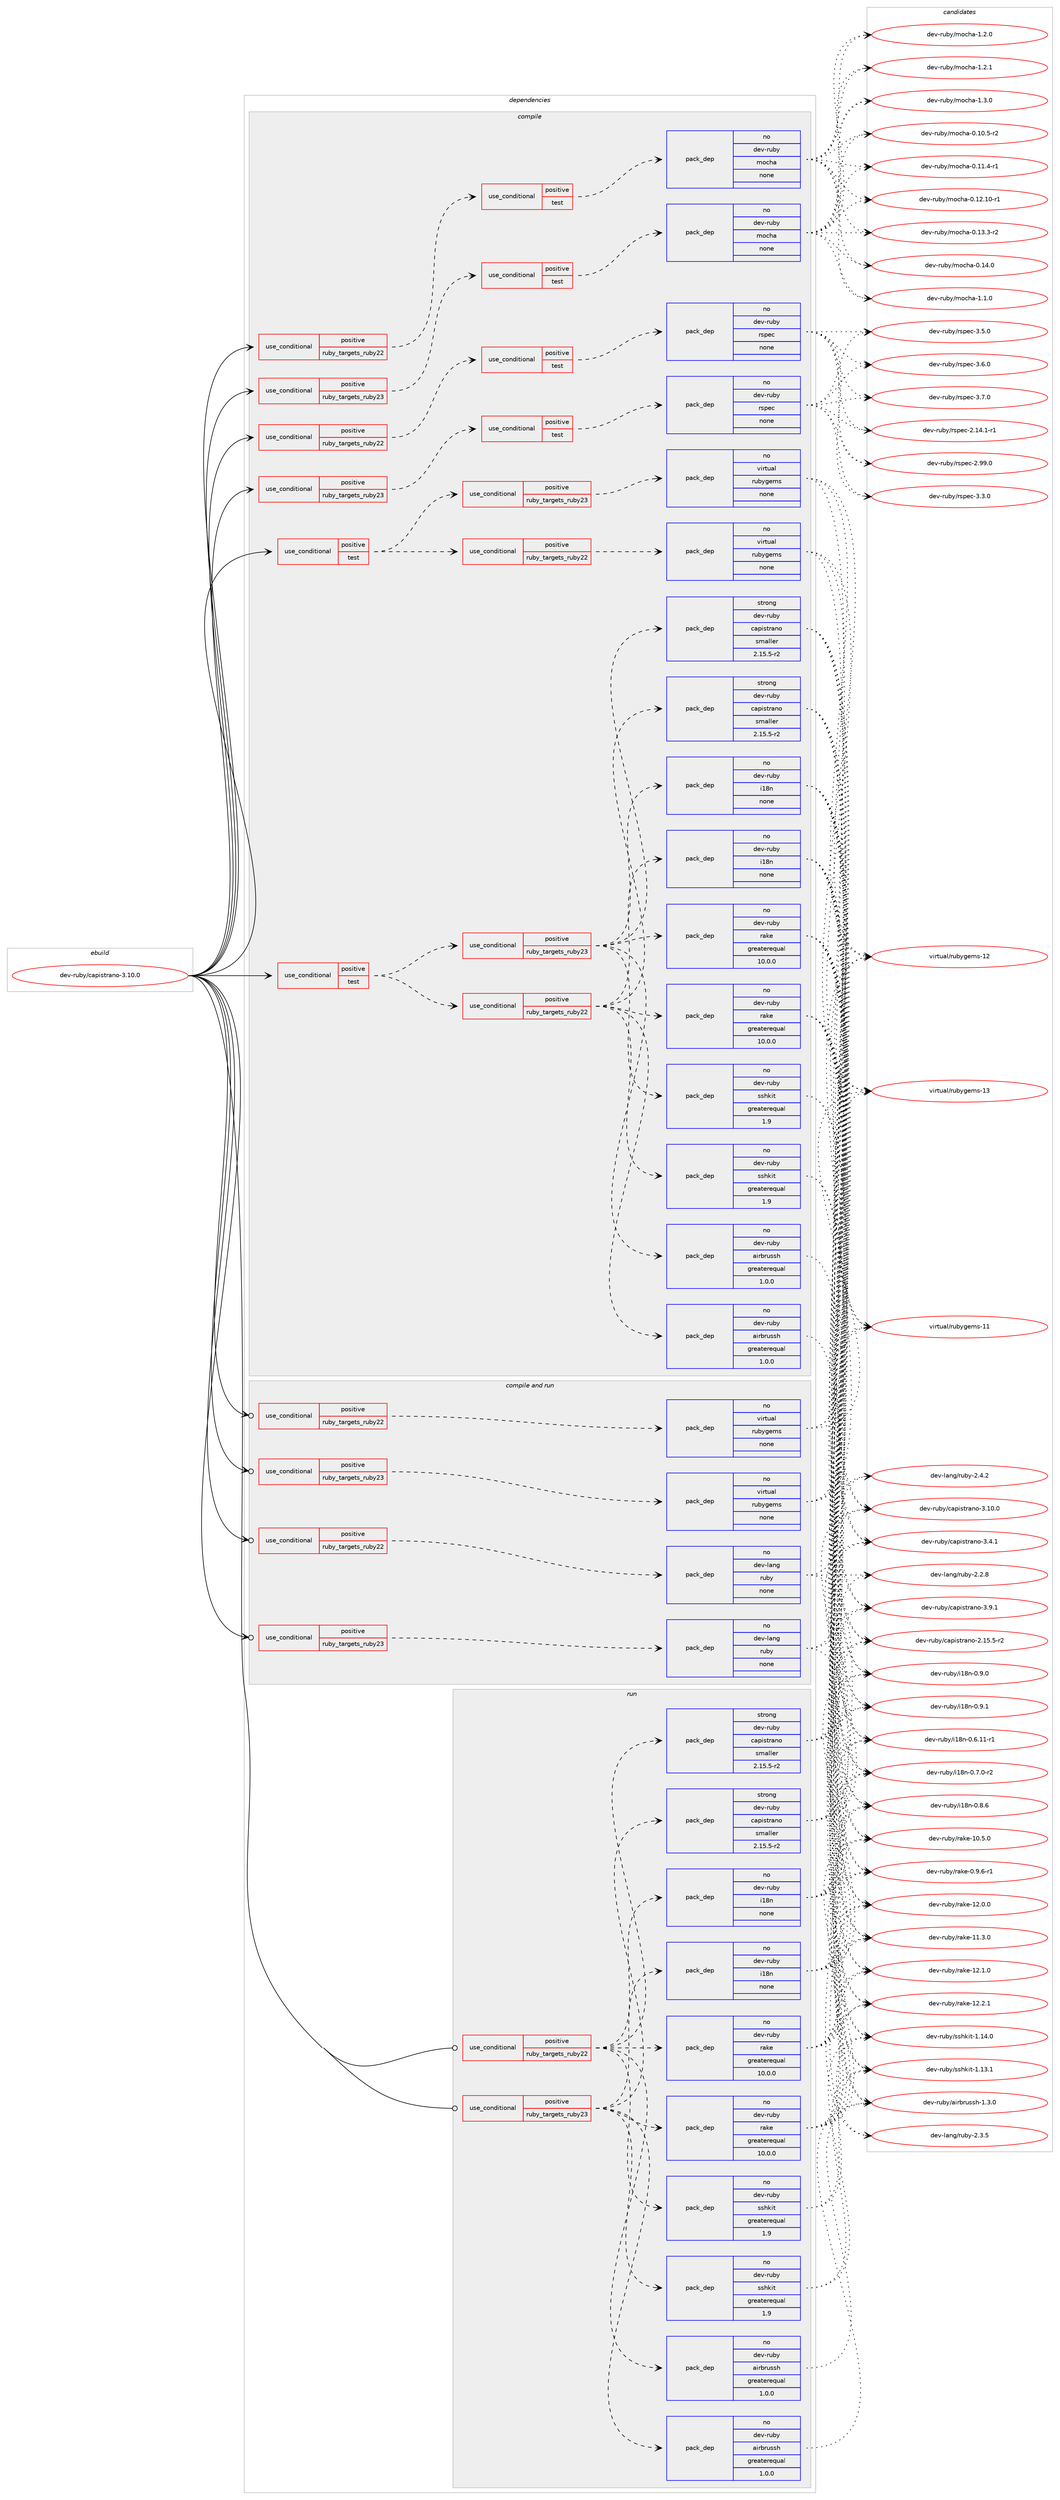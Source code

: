 digraph prolog {

# *************
# Graph options
# *************

newrank=true;
concentrate=true;
compound=true;
graph [rankdir=LR,fontname=Helvetica,fontsize=10,ranksep=1.5];#, ranksep=2.5, nodesep=0.2];
edge  [arrowhead=vee];
node  [fontname=Helvetica,fontsize=10];

# **********
# The ebuild
# **********

subgraph cluster_leftcol {
color=gray;
rank=same;
label=<<i>ebuild</i>>;
id [label="dev-ruby/capistrano-3.10.0", color=red, width=4, href="../dev-ruby/capistrano-3.10.0.svg"];
}

# ****************
# The dependencies
# ****************

subgraph cluster_midcol {
color=gray;
label=<<i>dependencies</i>>;
subgraph cluster_compile {
fillcolor="#eeeeee";
style=filled;
label=<<i>compile</i>>;
subgraph cond53443 {
dependency231586 [label=<<TABLE BORDER="0" CELLBORDER="1" CELLSPACING="0" CELLPADDING="4"><TR><TD ROWSPAN="3" CELLPADDING="10">use_conditional</TD></TR><TR><TD>positive</TD></TR><TR><TD>ruby_targets_ruby22</TD></TR></TABLE>>, shape=none, color=red];
subgraph cond53444 {
dependency231587 [label=<<TABLE BORDER="0" CELLBORDER="1" CELLSPACING="0" CELLPADDING="4"><TR><TD ROWSPAN="3" CELLPADDING="10">use_conditional</TD></TR><TR><TD>positive</TD></TR><TR><TD>test</TD></TR></TABLE>>, shape=none, color=red];
subgraph pack174069 {
dependency231588 [label=<<TABLE BORDER="0" CELLBORDER="1" CELLSPACING="0" CELLPADDING="4" WIDTH="220"><TR><TD ROWSPAN="6" CELLPADDING="30">pack_dep</TD></TR><TR><TD WIDTH="110">no</TD></TR><TR><TD>dev-ruby</TD></TR><TR><TD>mocha</TD></TR><TR><TD>none</TD></TR><TR><TD></TD></TR></TABLE>>, shape=none, color=blue];
}
dependency231587:e -> dependency231588:w [weight=20,style="dashed",arrowhead="vee"];
}
dependency231586:e -> dependency231587:w [weight=20,style="dashed",arrowhead="vee"];
}
id:e -> dependency231586:w [weight=20,style="solid",arrowhead="vee"];
subgraph cond53445 {
dependency231589 [label=<<TABLE BORDER="0" CELLBORDER="1" CELLSPACING="0" CELLPADDING="4"><TR><TD ROWSPAN="3" CELLPADDING="10">use_conditional</TD></TR><TR><TD>positive</TD></TR><TR><TD>ruby_targets_ruby22</TD></TR></TABLE>>, shape=none, color=red];
subgraph cond53446 {
dependency231590 [label=<<TABLE BORDER="0" CELLBORDER="1" CELLSPACING="0" CELLPADDING="4"><TR><TD ROWSPAN="3" CELLPADDING="10">use_conditional</TD></TR><TR><TD>positive</TD></TR><TR><TD>test</TD></TR></TABLE>>, shape=none, color=red];
subgraph pack174070 {
dependency231591 [label=<<TABLE BORDER="0" CELLBORDER="1" CELLSPACING="0" CELLPADDING="4" WIDTH="220"><TR><TD ROWSPAN="6" CELLPADDING="30">pack_dep</TD></TR><TR><TD WIDTH="110">no</TD></TR><TR><TD>dev-ruby</TD></TR><TR><TD>rspec</TD></TR><TR><TD>none</TD></TR><TR><TD></TD></TR></TABLE>>, shape=none, color=blue];
}
dependency231590:e -> dependency231591:w [weight=20,style="dashed",arrowhead="vee"];
}
dependency231589:e -> dependency231590:w [weight=20,style="dashed",arrowhead="vee"];
}
id:e -> dependency231589:w [weight=20,style="solid",arrowhead="vee"];
subgraph cond53447 {
dependency231592 [label=<<TABLE BORDER="0" CELLBORDER="1" CELLSPACING="0" CELLPADDING="4"><TR><TD ROWSPAN="3" CELLPADDING="10">use_conditional</TD></TR><TR><TD>positive</TD></TR><TR><TD>ruby_targets_ruby23</TD></TR></TABLE>>, shape=none, color=red];
subgraph cond53448 {
dependency231593 [label=<<TABLE BORDER="0" CELLBORDER="1" CELLSPACING="0" CELLPADDING="4"><TR><TD ROWSPAN="3" CELLPADDING="10">use_conditional</TD></TR><TR><TD>positive</TD></TR><TR><TD>test</TD></TR></TABLE>>, shape=none, color=red];
subgraph pack174071 {
dependency231594 [label=<<TABLE BORDER="0" CELLBORDER="1" CELLSPACING="0" CELLPADDING="4" WIDTH="220"><TR><TD ROWSPAN="6" CELLPADDING="30">pack_dep</TD></TR><TR><TD WIDTH="110">no</TD></TR><TR><TD>dev-ruby</TD></TR><TR><TD>mocha</TD></TR><TR><TD>none</TD></TR><TR><TD></TD></TR></TABLE>>, shape=none, color=blue];
}
dependency231593:e -> dependency231594:w [weight=20,style="dashed",arrowhead="vee"];
}
dependency231592:e -> dependency231593:w [weight=20,style="dashed",arrowhead="vee"];
}
id:e -> dependency231592:w [weight=20,style="solid",arrowhead="vee"];
subgraph cond53449 {
dependency231595 [label=<<TABLE BORDER="0" CELLBORDER="1" CELLSPACING="0" CELLPADDING="4"><TR><TD ROWSPAN="3" CELLPADDING="10">use_conditional</TD></TR><TR><TD>positive</TD></TR><TR><TD>ruby_targets_ruby23</TD></TR></TABLE>>, shape=none, color=red];
subgraph cond53450 {
dependency231596 [label=<<TABLE BORDER="0" CELLBORDER="1" CELLSPACING="0" CELLPADDING="4"><TR><TD ROWSPAN="3" CELLPADDING="10">use_conditional</TD></TR><TR><TD>positive</TD></TR><TR><TD>test</TD></TR></TABLE>>, shape=none, color=red];
subgraph pack174072 {
dependency231597 [label=<<TABLE BORDER="0" CELLBORDER="1" CELLSPACING="0" CELLPADDING="4" WIDTH="220"><TR><TD ROWSPAN="6" CELLPADDING="30">pack_dep</TD></TR><TR><TD WIDTH="110">no</TD></TR><TR><TD>dev-ruby</TD></TR><TR><TD>rspec</TD></TR><TR><TD>none</TD></TR><TR><TD></TD></TR></TABLE>>, shape=none, color=blue];
}
dependency231596:e -> dependency231597:w [weight=20,style="dashed",arrowhead="vee"];
}
dependency231595:e -> dependency231596:w [weight=20,style="dashed",arrowhead="vee"];
}
id:e -> dependency231595:w [weight=20,style="solid",arrowhead="vee"];
subgraph cond53451 {
dependency231598 [label=<<TABLE BORDER="0" CELLBORDER="1" CELLSPACING="0" CELLPADDING="4"><TR><TD ROWSPAN="3" CELLPADDING="10">use_conditional</TD></TR><TR><TD>positive</TD></TR><TR><TD>test</TD></TR></TABLE>>, shape=none, color=red];
subgraph cond53452 {
dependency231599 [label=<<TABLE BORDER="0" CELLBORDER="1" CELLSPACING="0" CELLPADDING="4"><TR><TD ROWSPAN="3" CELLPADDING="10">use_conditional</TD></TR><TR><TD>positive</TD></TR><TR><TD>ruby_targets_ruby22</TD></TR></TABLE>>, shape=none, color=red];
subgraph pack174073 {
dependency231600 [label=<<TABLE BORDER="0" CELLBORDER="1" CELLSPACING="0" CELLPADDING="4" WIDTH="220"><TR><TD ROWSPAN="6" CELLPADDING="30">pack_dep</TD></TR><TR><TD WIDTH="110">no</TD></TR><TR><TD>dev-ruby</TD></TR><TR><TD>airbrussh</TD></TR><TR><TD>greaterequal</TD></TR><TR><TD>1.0.0</TD></TR></TABLE>>, shape=none, color=blue];
}
dependency231599:e -> dependency231600:w [weight=20,style="dashed",arrowhead="vee"];
subgraph pack174074 {
dependency231601 [label=<<TABLE BORDER="0" CELLBORDER="1" CELLSPACING="0" CELLPADDING="4" WIDTH="220"><TR><TD ROWSPAN="6" CELLPADDING="30">pack_dep</TD></TR><TR><TD WIDTH="110">no</TD></TR><TR><TD>dev-ruby</TD></TR><TR><TD>sshkit</TD></TR><TR><TD>greaterequal</TD></TR><TR><TD>1.9</TD></TR></TABLE>>, shape=none, color=blue];
}
dependency231599:e -> dependency231601:w [weight=20,style="dashed",arrowhead="vee"];
subgraph pack174075 {
dependency231602 [label=<<TABLE BORDER="0" CELLBORDER="1" CELLSPACING="0" CELLPADDING="4" WIDTH="220"><TR><TD ROWSPAN="6" CELLPADDING="30">pack_dep</TD></TR><TR><TD WIDTH="110">no</TD></TR><TR><TD>dev-ruby</TD></TR><TR><TD>rake</TD></TR><TR><TD>greaterequal</TD></TR><TR><TD>10.0.0</TD></TR></TABLE>>, shape=none, color=blue];
}
dependency231599:e -> dependency231602:w [weight=20,style="dashed",arrowhead="vee"];
subgraph pack174076 {
dependency231603 [label=<<TABLE BORDER="0" CELLBORDER="1" CELLSPACING="0" CELLPADDING="4" WIDTH="220"><TR><TD ROWSPAN="6" CELLPADDING="30">pack_dep</TD></TR><TR><TD WIDTH="110">no</TD></TR><TR><TD>dev-ruby</TD></TR><TR><TD>i18n</TD></TR><TR><TD>none</TD></TR><TR><TD></TD></TR></TABLE>>, shape=none, color=blue];
}
dependency231599:e -> dependency231603:w [weight=20,style="dashed",arrowhead="vee"];
subgraph pack174077 {
dependency231604 [label=<<TABLE BORDER="0" CELLBORDER="1" CELLSPACING="0" CELLPADDING="4" WIDTH="220"><TR><TD ROWSPAN="6" CELLPADDING="30">pack_dep</TD></TR><TR><TD WIDTH="110">strong</TD></TR><TR><TD>dev-ruby</TD></TR><TR><TD>capistrano</TD></TR><TR><TD>smaller</TD></TR><TR><TD>2.15.5-r2</TD></TR></TABLE>>, shape=none, color=blue];
}
dependency231599:e -> dependency231604:w [weight=20,style="dashed",arrowhead="vee"];
}
dependency231598:e -> dependency231599:w [weight=20,style="dashed",arrowhead="vee"];
subgraph cond53453 {
dependency231605 [label=<<TABLE BORDER="0" CELLBORDER="1" CELLSPACING="0" CELLPADDING="4"><TR><TD ROWSPAN="3" CELLPADDING="10">use_conditional</TD></TR><TR><TD>positive</TD></TR><TR><TD>ruby_targets_ruby23</TD></TR></TABLE>>, shape=none, color=red];
subgraph pack174078 {
dependency231606 [label=<<TABLE BORDER="0" CELLBORDER="1" CELLSPACING="0" CELLPADDING="4" WIDTH="220"><TR><TD ROWSPAN="6" CELLPADDING="30">pack_dep</TD></TR><TR><TD WIDTH="110">no</TD></TR><TR><TD>dev-ruby</TD></TR><TR><TD>airbrussh</TD></TR><TR><TD>greaterequal</TD></TR><TR><TD>1.0.0</TD></TR></TABLE>>, shape=none, color=blue];
}
dependency231605:e -> dependency231606:w [weight=20,style="dashed",arrowhead="vee"];
subgraph pack174079 {
dependency231607 [label=<<TABLE BORDER="0" CELLBORDER="1" CELLSPACING="0" CELLPADDING="4" WIDTH="220"><TR><TD ROWSPAN="6" CELLPADDING="30">pack_dep</TD></TR><TR><TD WIDTH="110">no</TD></TR><TR><TD>dev-ruby</TD></TR><TR><TD>sshkit</TD></TR><TR><TD>greaterequal</TD></TR><TR><TD>1.9</TD></TR></TABLE>>, shape=none, color=blue];
}
dependency231605:e -> dependency231607:w [weight=20,style="dashed",arrowhead="vee"];
subgraph pack174080 {
dependency231608 [label=<<TABLE BORDER="0" CELLBORDER="1" CELLSPACING="0" CELLPADDING="4" WIDTH="220"><TR><TD ROWSPAN="6" CELLPADDING="30">pack_dep</TD></TR><TR><TD WIDTH="110">no</TD></TR><TR><TD>dev-ruby</TD></TR><TR><TD>rake</TD></TR><TR><TD>greaterequal</TD></TR><TR><TD>10.0.0</TD></TR></TABLE>>, shape=none, color=blue];
}
dependency231605:e -> dependency231608:w [weight=20,style="dashed",arrowhead="vee"];
subgraph pack174081 {
dependency231609 [label=<<TABLE BORDER="0" CELLBORDER="1" CELLSPACING="0" CELLPADDING="4" WIDTH="220"><TR><TD ROWSPAN="6" CELLPADDING="30">pack_dep</TD></TR><TR><TD WIDTH="110">no</TD></TR><TR><TD>dev-ruby</TD></TR><TR><TD>i18n</TD></TR><TR><TD>none</TD></TR><TR><TD></TD></TR></TABLE>>, shape=none, color=blue];
}
dependency231605:e -> dependency231609:w [weight=20,style="dashed",arrowhead="vee"];
subgraph pack174082 {
dependency231610 [label=<<TABLE BORDER="0" CELLBORDER="1" CELLSPACING="0" CELLPADDING="4" WIDTH="220"><TR><TD ROWSPAN="6" CELLPADDING="30">pack_dep</TD></TR><TR><TD WIDTH="110">strong</TD></TR><TR><TD>dev-ruby</TD></TR><TR><TD>capistrano</TD></TR><TR><TD>smaller</TD></TR><TR><TD>2.15.5-r2</TD></TR></TABLE>>, shape=none, color=blue];
}
dependency231605:e -> dependency231610:w [weight=20,style="dashed",arrowhead="vee"];
}
dependency231598:e -> dependency231605:w [weight=20,style="dashed",arrowhead="vee"];
}
id:e -> dependency231598:w [weight=20,style="solid",arrowhead="vee"];
subgraph cond53454 {
dependency231611 [label=<<TABLE BORDER="0" CELLBORDER="1" CELLSPACING="0" CELLPADDING="4"><TR><TD ROWSPAN="3" CELLPADDING="10">use_conditional</TD></TR><TR><TD>positive</TD></TR><TR><TD>test</TD></TR></TABLE>>, shape=none, color=red];
subgraph cond53455 {
dependency231612 [label=<<TABLE BORDER="0" CELLBORDER="1" CELLSPACING="0" CELLPADDING="4"><TR><TD ROWSPAN="3" CELLPADDING="10">use_conditional</TD></TR><TR><TD>positive</TD></TR><TR><TD>ruby_targets_ruby22</TD></TR></TABLE>>, shape=none, color=red];
subgraph pack174083 {
dependency231613 [label=<<TABLE BORDER="0" CELLBORDER="1" CELLSPACING="0" CELLPADDING="4" WIDTH="220"><TR><TD ROWSPAN="6" CELLPADDING="30">pack_dep</TD></TR><TR><TD WIDTH="110">no</TD></TR><TR><TD>virtual</TD></TR><TR><TD>rubygems</TD></TR><TR><TD>none</TD></TR><TR><TD></TD></TR></TABLE>>, shape=none, color=blue];
}
dependency231612:e -> dependency231613:w [weight=20,style="dashed",arrowhead="vee"];
}
dependency231611:e -> dependency231612:w [weight=20,style="dashed",arrowhead="vee"];
subgraph cond53456 {
dependency231614 [label=<<TABLE BORDER="0" CELLBORDER="1" CELLSPACING="0" CELLPADDING="4"><TR><TD ROWSPAN="3" CELLPADDING="10">use_conditional</TD></TR><TR><TD>positive</TD></TR><TR><TD>ruby_targets_ruby23</TD></TR></TABLE>>, shape=none, color=red];
subgraph pack174084 {
dependency231615 [label=<<TABLE BORDER="0" CELLBORDER="1" CELLSPACING="0" CELLPADDING="4" WIDTH="220"><TR><TD ROWSPAN="6" CELLPADDING="30">pack_dep</TD></TR><TR><TD WIDTH="110">no</TD></TR><TR><TD>virtual</TD></TR><TR><TD>rubygems</TD></TR><TR><TD>none</TD></TR><TR><TD></TD></TR></TABLE>>, shape=none, color=blue];
}
dependency231614:e -> dependency231615:w [weight=20,style="dashed",arrowhead="vee"];
}
dependency231611:e -> dependency231614:w [weight=20,style="dashed",arrowhead="vee"];
}
id:e -> dependency231611:w [weight=20,style="solid",arrowhead="vee"];
}
subgraph cluster_compileandrun {
fillcolor="#eeeeee";
style=filled;
label=<<i>compile and run</i>>;
subgraph cond53457 {
dependency231616 [label=<<TABLE BORDER="0" CELLBORDER="1" CELLSPACING="0" CELLPADDING="4"><TR><TD ROWSPAN="3" CELLPADDING="10">use_conditional</TD></TR><TR><TD>positive</TD></TR><TR><TD>ruby_targets_ruby22</TD></TR></TABLE>>, shape=none, color=red];
subgraph pack174085 {
dependency231617 [label=<<TABLE BORDER="0" CELLBORDER="1" CELLSPACING="0" CELLPADDING="4" WIDTH="220"><TR><TD ROWSPAN="6" CELLPADDING="30">pack_dep</TD></TR><TR><TD WIDTH="110">no</TD></TR><TR><TD>dev-lang</TD></TR><TR><TD>ruby</TD></TR><TR><TD>none</TD></TR><TR><TD></TD></TR></TABLE>>, shape=none, color=blue];
}
dependency231616:e -> dependency231617:w [weight=20,style="dashed",arrowhead="vee"];
}
id:e -> dependency231616:w [weight=20,style="solid",arrowhead="odotvee"];
subgraph cond53458 {
dependency231618 [label=<<TABLE BORDER="0" CELLBORDER="1" CELLSPACING="0" CELLPADDING="4"><TR><TD ROWSPAN="3" CELLPADDING="10">use_conditional</TD></TR><TR><TD>positive</TD></TR><TR><TD>ruby_targets_ruby22</TD></TR></TABLE>>, shape=none, color=red];
subgraph pack174086 {
dependency231619 [label=<<TABLE BORDER="0" CELLBORDER="1" CELLSPACING="0" CELLPADDING="4" WIDTH="220"><TR><TD ROWSPAN="6" CELLPADDING="30">pack_dep</TD></TR><TR><TD WIDTH="110">no</TD></TR><TR><TD>virtual</TD></TR><TR><TD>rubygems</TD></TR><TR><TD>none</TD></TR><TR><TD></TD></TR></TABLE>>, shape=none, color=blue];
}
dependency231618:e -> dependency231619:w [weight=20,style="dashed",arrowhead="vee"];
}
id:e -> dependency231618:w [weight=20,style="solid",arrowhead="odotvee"];
subgraph cond53459 {
dependency231620 [label=<<TABLE BORDER="0" CELLBORDER="1" CELLSPACING="0" CELLPADDING="4"><TR><TD ROWSPAN="3" CELLPADDING="10">use_conditional</TD></TR><TR><TD>positive</TD></TR><TR><TD>ruby_targets_ruby23</TD></TR></TABLE>>, shape=none, color=red];
subgraph pack174087 {
dependency231621 [label=<<TABLE BORDER="0" CELLBORDER="1" CELLSPACING="0" CELLPADDING="4" WIDTH="220"><TR><TD ROWSPAN="6" CELLPADDING="30">pack_dep</TD></TR><TR><TD WIDTH="110">no</TD></TR><TR><TD>dev-lang</TD></TR><TR><TD>ruby</TD></TR><TR><TD>none</TD></TR><TR><TD></TD></TR></TABLE>>, shape=none, color=blue];
}
dependency231620:e -> dependency231621:w [weight=20,style="dashed",arrowhead="vee"];
}
id:e -> dependency231620:w [weight=20,style="solid",arrowhead="odotvee"];
subgraph cond53460 {
dependency231622 [label=<<TABLE BORDER="0" CELLBORDER="1" CELLSPACING="0" CELLPADDING="4"><TR><TD ROWSPAN="3" CELLPADDING="10">use_conditional</TD></TR><TR><TD>positive</TD></TR><TR><TD>ruby_targets_ruby23</TD></TR></TABLE>>, shape=none, color=red];
subgraph pack174088 {
dependency231623 [label=<<TABLE BORDER="0" CELLBORDER="1" CELLSPACING="0" CELLPADDING="4" WIDTH="220"><TR><TD ROWSPAN="6" CELLPADDING="30">pack_dep</TD></TR><TR><TD WIDTH="110">no</TD></TR><TR><TD>virtual</TD></TR><TR><TD>rubygems</TD></TR><TR><TD>none</TD></TR><TR><TD></TD></TR></TABLE>>, shape=none, color=blue];
}
dependency231622:e -> dependency231623:w [weight=20,style="dashed",arrowhead="vee"];
}
id:e -> dependency231622:w [weight=20,style="solid",arrowhead="odotvee"];
}
subgraph cluster_run {
fillcolor="#eeeeee";
style=filled;
label=<<i>run</i>>;
subgraph cond53461 {
dependency231624 [label=<<TABLE BORDER="0" CELLBORDER="1" CELLSPACING="0" CELLPADDING="4"><TR><TD ROWSPAN="3" CELLPADDING="10">use_conditional</TD></TR><TR><TD>positive</TD></TR><TR><TD>ruby_targets_ruby22</TD></TR></TABLE>>, shape=none, color=red];
subgraph pack174089 {
dependency231625 [label=<<TABLE BORDER="0" CELLBORDER="1" CELLSPACING="0" CELLPADDING="4" WIDTH="220"><TR><TD ROWSPAN="6" CELLPADDING="30">pack_dep</TD></TR><TR><TD WIDTH="110">no</TD></TR><TR><TD>dev-ruby</TD></TR><TR><TD>airbrussh</TD></TR><TR><TD>greaterequal</TD></TR><TR><TD>1.0.0</TD></TR></TABLE>>, shape=none, color=blue];
}
dependency231624:e -> dependency231625:w [weight=20,style="dashed",arrowhead="vee"];
subgraph pack174090 {
dependency231626 [label=<<TABLE BORDER="0" CELLBORDER="1" CELLSPACING="0" CELLPADDING="4" WIDTH="220"><TR><TD ROWSPAN="6" CELLPADDING="30">pack_dep</TD></TR><TR><TD WIDTH="110">no</TD></TR><TR><TD>dev-ruby</TD></TR><TR><TD>sshkit</TD></TR><TR><TD>greaterequal</TD></TR><TR><TD>1.9</TD></TR></TABLE>>, shape=none, color=blue];
}
dependency231624:e -> dependency231626:w [weight=20,style="dashed",arrowhead="vee"];
subgraph pack174091 {
dependency231627 [label=<<TABLE BORDER="0" CELLBORDER="1" CELLSPACING="0" CELLPADDING="4" WIDTH="220"><TR><TD ROWSPAN="6" CELLPADDING="30">pack_dep</TD></TR><TR><TD WIDTH="110">no</TD></TR><TR><TD>dev-ruby</TD></TR><TR><TD>rake</TD></TR><TR><TD>greaterequal</TD></TR><TR><TD>10.0.0</TD></TR></TABLE>>, shape=none, color=blue];
}
dependency231624:e -> dependency231627:w [weight=20,style="dashed",arrowhead="vee"];
subgraph pack174092 {
dependency231628 [label=<<TABLE BORDER="0" CELLBORDER="1" CELLSPACING="0" CELLPADDING="4" WIDTH="220"><TR><TD ROWSPAN="6" CELLPADDING="30">pack_dep</TD></TR><TR><TD WIDTH="110">no</TD></TR><TR><TD>dev-ruby</TD></TR><TR><TD>i18n</TD></TR><TR><TD>none</TD></TR><TR><TD></TD></TR></TABLE>>, shape=none, color=blue];
}
dependency231624:e -> dependency231628:w [weight=20,style="dashed",arrowhead="vee"];
subgraph pack174093 {
dependency231629 [label=<<TABLE BORDER="0" CELLBORDER="1" CELLSPACING="0" CELLPADDING="4" WIDTH="220"><TR><TD ROWSPAN="6" CELLPADDING="30">pack_dep</TD></TR><TR><TD WIDTH="110">strong</TD></TR><TR><TD>dev-ruby</TD></TR><TR><TD>capistrano</TD></TR><TR><TD>smaller</TD></TR><TR><TD>2.15.5-r2</TD></TR></TABLE>>, shape=none, color=blue];
}
dependency231624:e -> dependency231629:w [weight=20,style="dashed",arrowhead="vee"];
}
id:e -> dependency231624:w [weight=20,style="solid",arrowhead="odot"];
subgraph cond53462 {
dependency231630 [label=<<TABLE BORDER="0" CELLBORDER="1" CELLSPACING="0" CELLPADDING="4"><TR><TD ROWSPAN="3" CELLPADDING="10">use_conditional</TD></TR><TR><TD>positive</TD></TR><TR><TD>ruby_targets_ruby23</TD></TR></TABLE>>, shape=none, color=red];
subgraph pack174094 {
dependency231631 [label=<<TABLE BORDER="0" CELLBORDER="1" CELLSPACING="0" CELLPADDING="4" WIDTH="220"><TR><TD ROWSPAN="6" CELLPADDING="30">pack_dep</TD></TR><TR><TD WIDTH="110">no</TD></TR><TR><TD>dev-ruby</TD></TR><TR><TD>airbrussh</TD></TR><TR><TD>greaterequal</TD></TR><TR><TD>1.0.0</TD></TR></TABLE>>, shape=none, color=blue];
}
dependency231630:e -> dependency231631:w [weight=20,style="dashed",arrowhead="vee"];
subgraph pack174095 {
dependency231632 [label=<<TABLE BORDER="0" CELLBORDER="1" CELLSPACING="0" CELLPADDING="4" WIDTH="220"><TR><TD ROWSPAN="6" CELLPADDING="30">pack_dep</TD></TR><TR><TD WIDTH="110">no</TD></TR><TR><TD>dev-ruby</TD></TR><TR><TD>sshkit</TD></TR><TR><TD>greaterequal</TD></TR><TR><TD>1.9</TD></TR></TABLE>>, shape=none, color=blue];
}
dependency231630:e -> dependency231632:w [weight=20,style="dashed",arrowhead="vee"];
subgraph pack174096 {
dependency231633 [label=<<TABLE BORDER="0" CELLBORDER="1" CELLSPACING="0" CELLPADDING="4" WIDTH="220"><TR><TD ROWSPAN="6" CELLPADDING="30">pack_dep</TD></TR><TR><TD WIDTH="110">no</TD></TR><TR><TD>dev-ruby</TD></TR><TR><TD>rake</TD></TR><TR><TD>greaterequal</TD></TR><TR><TD>10.0.0</TD></TR></TABLE>>, shape=none, color=blue];
}
dependency231630:e -> dependency231633:w [weight=20,style="dashed",arrowhead="vee"];
subgraph pack174097 {
dependency231634 [label=<<TABLE BORDER="0" CELLBORDER="1" CELLSPACING="0" CELLPADDING="4" WIDTH="220"><TR><TD ROWSPAN="6" CELLPADDING="30">pack_dep</TD></TR><TR><TD WIDTH="110">no</TD></TR><TR><TD>dev-ruby</TD></TR><TR><TD>i18n</TD></TR><TR><TD>none</TD></TR><TR><TD></TD></TR></TABLE>>, shape=none, color=blue];
}
dependency231630:e -> dependency231634:w [weight=20,style="dashed",arrowhead="vee"];
subgraph pack174098 {
dependency231635 [label=<<TABLE BORDER="0" CELLBORDER="1" CELLSPACING="0" CELLPADDING="4" WIDTH="220"><TR><TD ROWSPAN="6" CELLPADDING="30">pack_dep</TD></TR><TR><TD WIDTH="110">strong</TD></TR><TR><TD>dev-ruby</TD></TR><TR><TD>capistrano</TD></TR><TR><TD>smaller</TD></TR><TR><TD>2.15.5-r2</TD></TR></TABLE>>, shape=none, color=blue];
}
dependency231630:e -> dependency231635:w [weight=20,style="dashed",arrowhead="vee"];
}
id:e -> dependency231630:w [weight=20,style="solid",arrowhead="odot"];
}
}

# **************
# The candidates
# **************

subgraph cluster_choices {
rank=same;
color=gray;
label=<<i>candidates</i>>;

subgraph choice174069 {
color=black;
nodesep=1;
choice1001011184511411798121471091119910497454846494846534511450 [label="dev-ruby/mocha-0.10.5-r2", color=red, width=4,href="../dev-ruby/mocha-0.10.5-r2.svg"];
choice1001011184511411798121471091119910497454846494946524511449 [label="dev-ruby/mocha-0.11.4-r1", color=red, width=4,href="../dev-ruby/mocha-0.11.4-r1.svg"];
choice100101118451141179812147109111991049745484649504649484511449 [label="dev-ruby/mocha-0.12.10-r1", color=red, width=4,href="../dev-ruby/mocha-0.12.10-r1.svg"];
choice1001011184511411798121471091119910497454846495146514511450 [label="dev-ruby/mocha-0.13.3-r2", color=red, width=4,href="../dev-ruby/mocha-0.13.3-r2.svg"];
choice100101118451141179812147109111991049745484649524648 [label="dev-ruby/mocha-0.14.0", color=red, width=4,href="../dev-ruby/mocha-0.14.0.svg"];
choice1001011184511411798121471091119910497454946494648 [label="dev-ruby/mocha-1.1.0", color=red, width=4,href="../dev-ruby/mocha-1.1.0.svg"];
choice1001011184511411798121471091119910497454946504648 [label="dev-ruby/mocha-1.2.0", color=red, width=4,href="../dev-ruby/mocha-1.2.0.svg"];
choice1001011184511411798121471091119910497454946504649 [label="dev-ruby/mocha-1.2.1", color=red, width=4,href="../dev-ruby/mocha-1.2.1.svg"];
choice1001011184511411798121471091119910497454946514648 [label="dev-ruby/mocha-1.3.0", color=red, width=4,href="../dev-ruby/mocha-1.3.0.svg"];
dependency231588:e -> choice1001011184511411798121471091119910497454846494846534511450:w [style=dotted,weight="100"];
dependency231588:e -> choice1001011184511411798121471091119910497454846494946524511449:w [style=dotted,weight="100"];
dependency231588:e -> choice100101118451141179812147109111991049745484649504649484511449:w [style=dotted,weight="100"];
dependency231588:e -> choice1001011184511411798121471091119910497454846495146514511450:w [style=dotted,weight="100"];
dependency231588:e -> choice100101118451141179812147109111991049745484649524648:w [style=dotted,weight="100"];
dependency231588:e -> choice1001011184511411798121471091119910497454946494648:w [style=dotted,weight="100"];
dependency231588:e -> choice1001011184511411798121471091119910497454946504648:w [style=dotted,weight="100"];
dependency231588:e -> choice1001011184511411798121471091119910497454946504649:w [style=dotted,weight="100"];
dependency231588:e -> choice1001011184511411798121471091119910497454946514648:w [style=dotted,weight="100"];
}
subgraph choice174070 {
color=black;
nodesep=1;
choice10010111845114117981214711411511210199455046495246494511449 [label="dev-ruby/rspec-2.14.1-r1", color=red, width=4,href="../dev-ruby/rspec-2.14.1-r1.svg"];
choice1001011184511411798121471141151121019945504657574648 [label="dev-ruby/rspec-2.99.0", color=red, width=4,href="../dev-ruby/rspec-2.99.0.svg"];
choice10010111845114117981214711411511210199455146514648 [label="dev-ruby/rspec-3.3.0", color=red, width=4,href="../dev-ruby/rspec-3.3.0.svg"];
choice10010111845114117981214711411511210199455146534648 [label="dev-ruby/rspec-3.5.0", color=red, width=4,href="../dev-ruby/rspec-3.5.0.svg"];
choice10010111845114117981214711411511210199455146544648 [label="dev-ruby/rspec-3.6.0", color=red, width=4,href="../dev-ruby/rspec-3.6.0.svg"];
choice10010111845114117981214711411511210199455146554648 [label="dev-ruby/rspec-3.7.0", color=red, width=4,href="../dev-ruby/rspec-3.7.0.svg"];
dependency231591:e -> choice10010111845114117981214711411511210199455046495246494511449:w [style=dotted,weight="100"];
dependency231591:e -> choice1001011184511411798121471141151121019945504657574648:w [style=dotted,weight="100"];
dependency231591:e -> choice10010111845114117981214711411511210199455146514648:w [style=dotted,weight="100"];
dependency231591:e -> choice10010111845114117981214711411511210199455146534648:w [style=dotted,weight="100"];
dependency231591:e -> choice10010111845114117981214711411511210199455146544648:w [style=dotted,weight="100"];
dependency231591:e -> choice10010111845114117981214711411511210199455146554648:w [style=dotted,weight="100"];
}
subgraph choice174071 {
color=black;
nodesep=1;
choice1001011184511411798121471091119910497454846494846534511450 [label="dev-ruby/mocha-0.10.5-r2", color=red, width=4,href="../dev-ruby/mocha-0.10.5-r2.svg"];
choice1001011184511411798121471091119910497454846494946524511449 [label="dev-ruby/mocha-0.11.4-r1", color=red, width=4,href="../dev-ruby/mocha-0.11.4-r1.svg"];
choice100101118451141179812147109111991049745484649504649484511449 [label="dev-ruby/mocha-0.12.10-r1", color=red, width=4,href="../dev-ruby/mocha-0.12.10-r1.svg"];
choice1001011184511411798121471091119910497454846495146514511450 [label="dev-ruby/mocha-0.13.3-r2", color=red, width=4,href="../dev-ruby/mocha-0.13.3-r2.svg"];
choice100101118451141179812147109111991049745484649524648 [label="dev-ruby/mocha-0.14.0", color=red, width=4,href="../dev-ruby/mocha-0.14.0.svg"];
choice1001011184511411798121471091119910497454946494648 [label="dev-ruby/mocha-1.1.0", color=red, width=4,href="../dev-ruby/mocha-1.1.0.svg"];
choice1001011184511411798121471091119910497454946504648 [label="dev-ruby/mocha-1.2.0", color=red, width=4,href="../dev-ruby/mocha-1.2.0.svg"];
choice1001011184511411798121471091119910497454946504649 [label="dev-ruby/mocha-1.2.1", color=red, width=4,href="../dev-ruby/mocha-1.2.1.svg"];
choice1001011184511411798121471091119910497454946514648 [label="dev-ruby/mocha-1.3.0", color=red, width=4,href="../dev-ruby/mocha-1.3.0.svg"];
dependency231594:e -> choice1001011184511411798121471091119910497454846494846534511450:w [style=dotted,weight="100"];
dependency231594:e -> choice1001011184511411798121471091119910497454846494946524511449:w [style=dotted,weight="100"];
dependency231594:e -> choice100101118451141179812147109111991049745484649504649484511449:w [style=dotted,weight="100"];
dependency231594:e -> choice1001011184511411798121471091119910497454846495146514511450:w [style=dotted,weight="100"];
dependency231594:e -> choice100101118451141179812147109111991049745484649524648:w [style=dotted,weight="100"];
dependency231594:e -> choice1001011184511411798121471091119910497454946494648:w [style=dotted,weight="100"];
dependency231594:e -> choice1001011184511411798121471091119910497454946504648:w [style=dotted,weight="100"];
dependency231594:e -> choice1001011184511411798121471091119910497454946504649:w [style=dotted,weight="100"];
dependency231594:e -> choice1001011184511411798121471091119910497454946514648:w [style=dotted,weight="100"];
}
subgraph choice174072 {
color=black;
nodesep=1;
choice10010111845114117981214711411511210199455046495246494511449 [label="dev-ruby/rspec-2.14.1-r1", color=red, width=4,href="../dev-ruby/rspec-2.14.1-r1.svg"];
choice1001011184511411798121471141151121019945504657574648 [label="dev-ruby/rspec-2.99.0", color=red, width=4,href="../dev-ruby/rspec-2.99.0.svg"];
choice10010111845114117981214711411511210199455146514648 [label="dev-ruby/rspec-3.3.0", color=red, width=4,href="../dev-ruby/rspec-3.3.0.svg"];
choice10010111845114117981214711411511210199455146534648 [label="dev-ruby/rspec-3.5.0", color=red, width=4,href="../dev-ruby/rspec-3.5.0.svg"];
choice10010111845114117981214711411511210199455146544648 [label="dev-ruby/rspec-3.6.0", color=red, width=4,href="../dev-ruby/rspec-3.6.0.svg"];
choice10010111845114117981214711411511210199455146554648 [label="dev-ruby/rspec-3.7.0", color=red, width=4,href="../dev-ruby/rspec-3.7.0.svg"];
dependency231597:e -> choice10010111845114117981214711411511210199455046495246494511449:w [style=dotted,weight="100"];
dependency231597:e -> choice1001011184511411798121471141151121019945504657574648:w [style=dotted,weight="100"];
dependency231597:e -> choice10010111845114117981214711411511210199455146514648:w [style=dotted,weight="100"];
dependency231597:e -> choice10010111845114117981214711411511210199455146534648:w [style=dotted,weight="100"];
dependency231597:e -> choice10010111845114117981214711411511210199455146544648:w [style=dotted,weight="100"];
dependency231597:e -> choice10010111845114117981214711411511210199455146554648:w [style=dotted,weight="100"];
}
subgraph choice174073 {
color=black;
nodesep=1;
choice1001011184511411798121479710511498114117115115104454946514648 [label="dev-ruby/airbrussh-1.3.0", color=red, width=4,href="../dev-ruby/airbrussh-1.3.0.svg"];
dependency231600:e -> choice1001011184511411798121479710511498114117115115104454946514648:w [style=dotted,weight="100"];
}
subgraph choice174074 {
color=black;
nodesep=1;
choice10010111845114117981214711511510410710511645494649514649 [label="dev-ruby/sshkit-1.13.1", color=red, width=4,href="../dev-ruby/sshkit-1.13.1.svg"];
choice10010111845114117981214711511510410710511645494649524648 [label="dev-ruby/sshkit-1.14.0", color=red, width=4,href="../dev-ruby/sshkit-1.14.0.svg"];
dependency231601:e -> choice10010111845114117981214711511510410710511645494649514649:w [style=dotted,weight="100"];
dependency231601:e -> choice10010111845114117981214711511510410710511645494649524648:w [style=dotted,weight="100"];
}
subgraph choice174075 {
color=black;
nodesep=1;
choice100101118451141179812147114971071014548465746544511449 [label="dev-ruby/rake-0.9.6-r1", color=red, width=4,href="../dev-ruby/rake-0.9.6-r1.svg"];
choice1001011184511411798121471149710710145494846534648 [label="dev-ruby/rake-10.5.0", color=red, width=4,href="../dev-ruby/rake-10.5.0.svg"];
choice1001011184511411798121471149710710145494946514648 [label="dev-ruby/rake-11.3.0", color=red, width=4,href="../dev-ruby/rake-11.3.0.svg"];
choice1001011184511411798121471149710710145495046484648 [label="dev-ruby/rake-12.0.0", color=red, width=4,href="../dev-ruby/rake-12.0.0.svg"];
choice1001011184511411798121471149710710145495046494648 [label="dev-ruby/rake-12.1.0", color=red, width=4,href="../dev-ruby/rake-12.1.0.svg"];
choice1001011184511411798121471149710710145495046504649 [label="dev-ruby/rake-12.2.1", color=red, width=4,href="../dev-ruby/rake-12.2.1.svg"];
dependency231602:e -> choice100101118451141179812147114971071014548465746544511449:w [style=dotted,weight="100"];
dependency231602:e -> choice1001011184511411798121471149710710145494846534648:w [style=dotted,weight="100"];
dependency231602:e -> choice1001011184511411798121471149710710145494946514648:w [style=dotted,weight="100"];
dependency231602:e -> choice1001011184511411798121471149710710145495046484648:w [style=dotted,weight="100"];
dependency231602:e -> choice1001011184511411798121471149710710145495046494648:w [style=dotted,weight="100"];
dependency231602:e -> choice1001011184511411798121471149710710145495046504649:w [style=dotted,weight="100"];
}
subgraph choice174076 {
color=black;
nodesep=1;
choice1001011184511411798121471054956110454846544649494511449 [label="dev-ruby/i18n-0.6.11-r1", color=red, width=4,href="../dev-ruby/i18n-0.6.11-r1.svg"];
choice10010111845114117981214710549561104548465546484511450 [label="dev-ruby/i18n-0.7.0-r2", color=red, width=4,href="../dev-ruby/i18n-0.7.0-r2.svg"];
choice1001011184511411798121471054956110454846564654 [label="dev-ruby/i18n-0.8.6", color=red, width=4,href="../dev-ruby/i18n-0.8.6.svg"];
choice1001011184511411798121471054956110454846574648 [label="dev-ruby/i18n-0.9.0", color=red, width=4,href="../dev-ruby/i18n-0.9.0.svg"];
choice1001011184511411798121471054956110454846574649 [label="dev-ruby/i18n-0.9.1", color=red, width=4,href="../dev-ruby/i18n-0.9.1.svg"];
dependency231603:e -> choice1001011184511411798121471054956110454846544649494511449:w [style=dotted,weight="100"];
dependency231603:e -> choice10010111845114117981214710549561104548465546484511450:w [style=dotted,weight="100"];
dependency231603:e -> choice1001011184511411798121471054956110454846564654:w [style=dotted,weight="100"];
dependency231603:e -> choice1001011184511411798121471054956110454846574648:w [style=dotted,weight="100"];
dependency231603:e -> choice1001011184511411798121471054956110454846574649:w [style=dotted,weight="100"];
}
subgraph choice174077 {
color=black;
nodesep=1;
choice100101118451141179812147999711210511511611497110111455046495346534511450 [label="dev-ruby/capistrano-2.15.5-r2", color=red, width=4,href="../dev-ruby/capistrano-2.15.5-r2.svg"];
choice10010111845114117981214799971121051151161149711011145514649484648 [label="dev-ruby/capistrano-3.10.0", color=red, width=4,href="../dev-ruby/capistrano-3.10.0.svg"];
choice100101118451141179812147999711210511511611497110111455146524649 [label="dev-ruby/capistrano-3.4.1", color=red, width=4,href="../dev-ruby/capistrano-3.4.1.svg"];
choice100101118451141179812147999711210511511611497110111455146574649 [label="dev-ruby/capistrano-3.9.1", color=red, width=4,href="../dev-ruby/capistrano-3.9.1.svg"];
dependency231604:e -> choice100101118451141179812147999711210511511611497110111455046495346534511450:w [style=dotted,weight="100"];
dependency231604:e -> choice10010111845114117981214799971121051151161149711011145514649484648:w [style=dotted,weight="100"];
dependency231604:e -> choice100101118451141179812147999711210511511611497110111455146524649:w [style=dotted,weight="100"];
dependency231604:e -> choice100101118451141179812147999711210511511611497110111455146574649:w [style=dotted,weight="100"];
}
subgraph choice174078 {
color=black;
nodesep=1;
choice1001011184511411798121479710511498114117115115104454946514648 [label="dev-ruby/airbrussh-1.3.0", color=red, width=4,href="../dev-ruby/airbrussh-1.3.0.svg"];
dependency231606:e -> choice1001011184511411798121479710511498114117115115104454946514648:w [style=dotted,weight="100"];
}
subgraph choice174079 {
color=black;
nodesep=1;
choice10010111845114117981214711511510410710511645494649514649 [label="dev-ruby/sshkit-1.13.1", color=red, width=4,href="../dev-ruby/sshkit-1.13.1.svg"];
choice10010111845114117981214711511510410710511645494649524648 [label="dev-ruby/sshkit-1.14.0", color=red, width=4,href="../dev-ruby/sshkit-1.14.0.svg"];
dependency231607:e -> choice10010111845114117981214711511510410710511645494649514649:w [style=dotted,weight="100"];
dependency231607:e -> choice10010111845114117981214711511510410710511645494649524648:w [style=dotted,weight="100"];
}
subgraph choice174080 {
color=black;
nodesep=1;
choice100101118451141179812147114971071014548465746544511449 [label="dev-ruby/rake-0.9.6-r1", color=red, width=4,href="../dev-ruby/rake-0.9.6-r1.svg"];
choice1001011184511411798121471149710710145494846534648 [label="dev-ruby/rake-10.5.0", color=red, width=4,href="../dev-ruby/rake-10.5.0.svg"];
choice1001011184511411798121471149710710145494946514648 [label="dev-ruby/rake-11.3.0", color=red, width=4,href="../dev-ruby/rake-11.3.0.svg"];
choice1001011184511411798121471149710710145495046484648 [label="dev-ruby/rake-12.0.0", color=red, width=4,href="../dev-ruby/rake-12.0.0.svg"];
choice1001011184511411798121471149710710145495046494648 [label="dev-ruby/rake-12.1.0", color=red, width=4,href="../dev-ruby/rake-12.1.0.svg"];
choice1001011184511411798121471149710710145495046504649 [label="dev-ruby/rake-12.2.1", color=red, width=4,href="../dev-ruby/rake-12.2.1.svg"];
dependency231608:e -> choice100101118451141179812147114971071014548465746544511449:w [style=dotted,weight="100"];
dependency231608:e -> choice1001011184511411798121471149710710145494846534648:w [style=dotted,weight="100"];
dependency231608:e -> choice1001011184511411798121471149710710145494946514648:w [style=dotted,weight="100"];
dependency231608:e -> choice1001011184511411798121471149710710145495046484648:w [style=dotted,weight="100"];
dependency231608:e -> choice1001011184511411798121471149710710145495046494648:w [style=dotted,weight="100"];
dependency231608:e -> choice1001011184511411798121471149710710145495046504649:w [style=dotted,weight="100"];
}
subgraph choice174081 {
color=black;
nodesep=1;
choice1001011184511411798121471054956110454846544649494511449 [label="dev-ruby/i18n-0.6.11-r1", color=red, width=4,href="../dev-ruby/i18n-0.6.11-r1.svg"];
choice10010111845114117981214710549561104548465546484511450 [label="dev-ruby/i18n-0.7.0-r2", color=red, width=4,href="../dev-ruby/i18n-0.7.0-r2.svg"];
choice1001011184511411798121471054956110454846564654 [label="dev-ruby/i18n-0.8.6", color=red, width=4,href="../dev-ruby/i18n-0.8.6.svg"];
choice1001011184511411798121471054956110454846574648 [label="dev-ruby/i18n-0.9.0", color=red, width=4,href="../dev-ruby/i18n-0.9.0.svg"];
choice1001011184511411798121471054956110454846574649 [label="dev-ruby/i18n-0.9.1", color=red, width=4,href="../dev-ruby/i18n-0.9.1.svg"];
dependency231609:e -> choice1001011184511411798121471054956110454846544649494511449:w [style=dotted,weight="100"];
dependency231609:e -> choice10010111845114117981214710549561104548465546484511450:w [style=dotted,weight="100"];
dependency231609:e -> choice1001011184511411798121471054956110454846564654:w [style=dotted,weight="100"];
dependency231609:e -> choice1001011184511411798121471054956110454846574648:w [style=dotted,weight="100"];
dependency231609:e -> choice1001011184511411798121471054956110454846574649:w [style=dotted,weight="100"];
}
subgraph choice174082 {
color=black;
nodesep=1;
choice100101118451141179812147999711210511511611497110111455046495346534511450 [label="dev-ruby/capistrano-2.15.5-r2", color=red, width=4,href="../dev-ruby/capistrano-2.15.5-r2.svg"];
choice10010111845114117981214799971121051151161149711011145514649484648 [label="dev-ruby/capistrano-3.10.0", color=red, width=4,href="../dev-ruby/capistrano-3.10.0.svg"];
choice100101118451141179812147999711210511511611497110111455146524649 [label="dev-ruby/capistrano-3.4.1", color=red, width=4,href="../dev-ruby/capistrano-3.4.1.svg"];
choice100101118451141179812147999711210511511611497110111455146574649 [label="dev-ruby/capistrano-3.9.1", color=red, width=4,href="../dev-ruby/capistrano-3.9.1.svg"];
dependency231610:e -> choice100101118451141179812147999711210511511611497110111455046495346534511450:w [style=dotted,weight="100"];
dependency231610:e -> choice10010111845114117981214799971121051151161149711011145514649484648:w [style=dotted,weight="100"];
dependency231610:e -> choice100101118451141179812147999711210511511611497110111455146524649:w [style=dotted,weight="100"];
dependency231610:e -> choice100101118451141179812147999711210511511611497110111455146574649:w [style=dotted,weight="100"];
}
subgraph choice174083 {
color=black;
nodesep=1;
choice118105114116117971084711411798121103101109115454949 [label="virtual/rubygems-11", color=red, width=4,href="../virtual/rubygems-11.svg"];
choice118105114116117971084711411798121103101109115454950 [label="virtual/rubygems-12", color=red, width=4,href="../virtual/rubygems-12.svg"];
choice118105114116117971084711411798121103101109115454951 [label="virtual/rubygems-13", color=red, width=4,href="../virtual/rubygems-13.svg"];
dependency231613:e -> choice118105114116117971084711411798121103101109115454949:w [style=dotted,weight="100"];
dependency231613:e -> choice118105114116117971084711411798121103101109115454950:w [style=dotted,weight="100"];
dependency231613:e -> choice118105114116117971084711411798121103101109115454951:w [style=dotted,weight="100"];
}
subgraph choice174084 {
color=black;
nodesep=1;
choice118105114116117971084711411798121103101109115454949 [label="virtual/rubygems-11", color=red, width=4,href="../virtual/rubygems-11.svg"];
choice118105114116117971084711411798121103101109115454950 [label="virtual/rubygems-12", color=red, width=4,href="../virtual/rubygems-12.svg"];
choice118105114116117971084711411798121103101109115454951 [label="virtual/rubygems-13", color=red, width=4,href="../virtual/rubygems-13.svg"];
dependency231615:e -> choice118105114116117971084711411798121103101109115454949:w [style=dotted,weight="100"];
dependency231615:e -> choice118105114116117971084711411798121103101109115454950:w [style=dotted,weight="100"];
dependency231615:e -> choice118105114116117971084711411798121103101109115454951:w [style=dotted,weight="100"];
}
subgraph choice174085 {
color=black;
nodesep=1;
choice10010111845108971101034711411798121455046504656 [label="dev-lang/ruby-2.2.8", color=red, width=4,href="../dev-lang/ruby-2.2.8.svg"];
choice10010111845108971101034711411798121455046514653 [label="dev-lang/ruby-2.3.5", color=red, width=4,href="../dev-lang/ruby-2.3.5.svg"];
choice10010111845108971101034711411798121455046524650 [label="dev-lang/ruby-2.4.2", color=red, width=4,href="../dev-lang/ruby-2.4.2.svg"];
dependency231617:e -> choice10010111845108971101034711411798121455046504656:w [style=dotted,weight="100"];
dependency231617:e -> choice10010111845108971101034711411798121455046514653:w [style=dotted,weight="100"];
dependency231617:e -> choice10010111845108971101034711411798121455046524650:w [style=dotted,weight="100"];
}
subgraph choice174086 {
color=black;
nodesep=1;
choice118105114116117971084711411798121103101109115454949 [label="virtual/rubygems-11", color=red, width=4,href="../virtual/rubygems-11.svg"];
choice118105114116117971084711411798121103101109115454950 [label="virtual/rubygems-12", color=red, width=4,href="../virtual/rubygems-12.svg"];
choice118105114116117971084711411798121103101109115454951 [label="virtual/rubygems-13", color=red, width=4,href="../virtual/rubygems-13.svg"];
dependency231619:e -> choice118105114116117971084711411798121103101109115454949:w [style=dotted,weight="100"];
dependency231619:e -> choice118105114116117971084711411798121103101109115454950:w [style=dotted,weight="100"];
dependency231619:e -> choice118105114116117971084711411798121103101109115454951:w [style=dotted,weight="100"];
}
subgraph choice174087 {
color=black;
nodesep=1;
choice10010111845108971101034711411798121455046504656 [label="dev-lang/ruby-2.2.8", color=red, width=4,href="../dev-lang/ruby-2.2.8.svg"];
choice10010111845108971101034711411798121455046514653 [label="dev-lang/ruby-2.3.5", color=red, width=4,href="../dev-lang/ruby-2.3.5.svg"];
choice10010111845108971101034711411798121455046524650 [label="dev-lang/ruby-2.4.2", color=red, width=4,href="../dev-lang/ruby-2.4.2.svg"];
dependency231621:e -> choice10010111845108971101034711411798121455046504656:w [style=dotted,weight="100"];
dependency231621:e -> choice10010111845108971101034711411798121455046514653:w [style=dotted,weight="100"];
dependency231621:e -> choice10010111845108971101034711411798121455046524650:w [style=dotted,weight="100"];
}
subgraph choice174088 {
color=black;
nodesep=1;
choice118105114116117971084711411798121103101109115454949 [label="virtual/rubygems-11", color=red, width=4,href="../virtual/rubygems-11.svg"];
choice118105114116117971084711411798121103101109115454950 [label="virtual/rubygems-12", color=red, width=4,href="../virtual/rubygems-12.svg"];
choice118105114116117971084711411798121103101109115454951 [label="virtual/rubygems-13", color=red, width=4,href="../virtual/rubygems-13.svg"];
dependency231623:e -> choice118105114116117971084711411798121103101109115454949:w [style=dotted,weight="100"];
dependency231623:e -> choice118105114116117971084711411798121103101109115454950:w [style=dotted,weight="100"];
dependency231623:e -> choice118105114116117971084711411798121103101109115454951:w [style=dotted,weight="100"];
}
subgraph choice174089 {
color=black;
nodesep=1;
choice1001011184511411798121479710511498114117115115104454946514648 [label="dev-ruby/airbrussh-1.3.0", color=red, width=4,href="../dev-ruby/airbrussh-1.3.0.svg"];
dependency231625:e -> choice1001011184511411798121479710511498114117115115104454946514648:w [style=dotted,weight="100"];
}
subgraph choice174090 {
color=black;
nodesep=1;
choice10010111845114117981214711511510410710511645494649514649 [label="dev-ruby/sshkit-1.13.1", color=red, width=4,href="../dev-ruby/sshkit-1.13.1.svg"];
choice10010111845114117981214711511510410710511645494649524648 [label="dev-ruby/sshkit-1.14.0", color=red, width=4,href="../dev-ruby/sshkit-1.14.0.svg"];
dependency231626:e -> choice10010111845114117981214711511510410710511645494649514649:w [style=dotted,weight="100"];
dependency231626:e -> choice10010111845114117981214711511510410710511645494649524648:w [style=dotted,weight="100"];
}
subgraph choice174091 {
color=black;
nodesep=1;
choice100101118451141179812147114971071014548465746544511449 [label="dev-ruby/rake-0.9.6-r1", color=red, width=4,href="../dev-ruby/rake-0.9.6-r1.svg"];
choice1001011184511411798121471149710710145494846534648 [label="dev-ruby/rake-10.5.0", color=red, width=4,href="../dev-ruby/rake-10.5.0.svg"];
choice1001011184511411798121471149710710145494946514648 [label="dev-ruby/rake-11.3.0", color=red, width=4,href="../dev-ruby/rake-11.3.0.svg"];
choice1001011184511411798121471149710710145495046484648 [label="dev-ruby/rake-12.0.0", color=red, width=4,href="../dev-ruby/rake-12.0.0.svg"];
choice1001011184511411798121471149710710145495046494648 [label="dev-ruby/rake-12.1.0", color=red, width=4,href="../dev-ruby/rake-12.1.0.svg"];
choice1001011184511411798121471149710710145495046504649 [label="dev-ruby/rake-12.2.1", color=red, width=4,href="../dev-ruby/rake-12.2.1.svg"];
dependency231627:e -> choice100101118451141179812147114971071014548465746544511449:w [style=dotted,weight="100"];
dependency231627:e -> choice1001011184511411798121471149710710145494846534648:w [style=dotted,weight="100"];
dependency231627:e -> choice1001011184511411798121471149710710145494946514648:w [style=dotted,weight="100"];
dependency231627:e -> choice1001011184511411798121471149710710145495046484648:w [style=dotted,weight="100"];
dependency231627:e -> choice1001011184511411798121471149710710145495046494648:w [style=dotted,weight="100"];
dependency231627:e -> choice1001011184511411798121471149710710145495046504649:w [style=dotted,weight="100"];
}
subgraph choice174092 {
color=black;
nodesep=1;
choice1001011184511411798121471054956110454846544649494511449 [label="dev-ruby/i18n-0.6.11-r1", color=red, width=4,href="../dev-ruby/i18n-0.6.11-r1.svg"];
choice10010111845114117981214710549561104548465546484511450 [label="dev-ruby/i18n-0.7.0-r2", color=red, width=4,href="../dev-ruby/i18n-0.7.0-r2.svg"];
choice1001011184511411798121471054956110454846564654 [label="dev-ruby/i18n-0.8.6", color=red, width=4,href="../dev-ruby/i18n-0.8.6.svg"];
choice1001011184511411798121471054956110454846574648 [label="dev-ruby/i18n-0.9.0", color=red, width=4,href="../dev-ruby/i18n-0.9.0.svg"];
choice1001011184511411798121471054956110454846574649 [label="dev-ruby/i18n-0.9.1", color=red, width=4,href="../dev-ruby/i18n-0.9.1.svg"];
dependency231628:e -> choice1001011184511411798121471054956110454846544649494511449:w [style=dotted,weight="100"];
dependency231628:e -> choice10010111845114117981214710549561104548465546484511450:w [style=dotted,weight="100"];
dependency231628:e -> choice1001011184511411798121471054956110454846564654:w [style=dotted,weight="100"];
dependency231628:e -> choice1001011184511411798121471054956110454846574648:w [style=dotted,weight="100"];
dependency231628:e -> choice1001011184511411798121471054956110454846574649:w [style=dotted,weight="100"];
}
subgraph choice174093 {
color=black;
nodesep=1;
choice100101118451141179812147999711210511511611497110111455046495346534511450 [label="dev-ruby/capistrano-2.15.5-r2", color=red, width=4,href="../dev-ruby/capistrano-2.15.5-r2.svg"];
choice10010111845114117981214799971121051151161149711011145514649484648 [label="dev-ruby/capistrano-3.10.0", color=red, width=4,href="../dev-ruby/capistrano-3.10.0.svg"];
choice100101118451141179812147999711210511511611497110111455146524649 [label="dev-ruby/capistrano-3.4.1", color=red, width=4,href="../dev-ruby/capistrano-3.4.1.svg"];
choice100101118451141179812147999711210511511611497110111455146574649 [label="dev-ruby/capistrano-3.9.1", color=red, width=4,href="../dev-ruby/capistrano-3.9.1.svg"];
dependency231629:e -> choice100101118451141179812147999711210511511611497110111455046495346534511450:w [style=dotted,weight="100"];
dependency231629:e -> choice10010111845114117981214799971121051151161149711011145514649484648:w [style=dotted,weight="100"];
dependency231629:e -> choice100101118451141179812147999711210511511611497110111455146524649:w [style=dotted,weight="100"];
dependency231629:e -> choice100101118451141179812147999711210511511611497110111455146574649:w [style=dotted,weight="100"];
}
subgraph choice174094 {
color=black;
nodesep=1;
choice1001011184511411798121479710511498114117115115104454946514648 [label="dev-ruby/airbrussh-1.3.0", color=red, width=4,href="../dev-ruby/airbrussh-1.3.0.svg"];
dependency231631:e -> choice1001011184511411798121479710511498114117115115104454946514648:w [style=dotted,weight="100"];
}
subgraph choice174095 {
color=black;
nodesep=1;
choice10010111845114117981214711511510410710511645494649514649 [label="dev-ruby/sshkit-1.13.1", color=red, width=4,href="../dev-ruby/sshkit-1.13.1.svg"];
choice10010111845114117981214711511510410710511645494649524648 [label="dev-ruby/sshkit-1.14.0", color=red, width=4,href="../dev-ruby/sshkit-1.14.0.svg"];
dependency231632:e -> choice10010111845114117981214711511510410710511645494649514649:w [style=dotted,weight="100"];
dependency231632:e -> choice10010111845114117981214711511510410710511645494649524648:w [style=dotted,weight="100"];
}
subgraph choice174096 {
color=black;
nodesep=1;
choice100101118451141179812147114971071014548465746544511449 [label="dev-ruby/rake-0.9.6-r1", color=red, width=4,href="../dev-ruby/rake-0.9.6-r1.svg"];
choice1001011184511411798121471149710710145494846534648 [label="dev-ruby/rake-10.5.0", color=red, width=4,href="../dev-ruby/rake-10.5.0.svg"];
choice1001011184511411798121471149710710145494946514648 [label="dev-ruby/rake-11.3.0", color=red, width=4,href="../dev-ruby/rake-11.3.0.svg"];
choice1001011184511411798121471149710710145495046484648 [label="dev-ruby/rake-12.0.0", color=red, width=4,href="../dev-ruby/rake-12.0.0.svg"];
choice1001011184511411798121471149710710145495046494648 [label="dev-ruby/rake-12.1.0", color=red, width=4,href="../dev-ruby/rake-12.1.0.svg"];
choice1001011184511411798121471149710710145495046504649 [label="dev-ruby/rake-12.2.1", color=red, width=4,href="../dev-ruby/rake-12.2.1.svg"];
dependency231633:e -> choice100101118451141179812147114971071014548465746544511449:w [style=dotted,weight="100"];
dependency231633:e -> choice1001011184511411798121471149710710145494846534648:w [style=dotted,weight="100"];
dependency231633:e -> choice1001011184511411798121471149710710145494946514648:w [style=dotted,weight="100"];
dependency231633:e -> choice1001011184511411798121471149710710145495046484648:w [style=dotted,weight="100"];
dependency231633:e -> choice1001011184511411798121471149710710145495046494648:w [style=dotted,weight="100"];
dependency231633:e -> choice1001011184511411798121471149710710145495046504649:w [style=dotted,weight="100"];
}
subgraph choice174097 {
color=black;
nodesep=1;
choice1001011184511411798121471054956110454846544649494511449 [label="dev-ruby/i18n-0.6.11-r1", color=red, width=4,href="../dev-ruby/i18n-0.6.11-r1.svg"];
choice10010111845114117981214710549561104548465546484511450 [label="dev-ruby/i18n-0.7.0-r2", color=red, width=4,href="../dev-ruby/i18n-0.7.0-r2.svg"];
choice1001011184511411798121471054956110454846564654 [label="dev-ruby/i18n-0.8.6", color=red, width=4,href="../dev-ruby/i18n-0.8.6.svg"];
choice1001011184511411798121471054956110454846574648 [label="dev-ruby/i18n-0.9.0", color=red, width=4,href="../dev-ruby/i18n-0.9.0.svg"];
choice1001011184511411798121471054956110454846574649 [label="dev-ruby/i18n-0.9.1", color=red, width=4,href="../dev-ruby/i18n-0.9.1.svg"];
dependency231634:e -> choice1001011184511411798121471054956110454846544649494511449:w [style=dotted,weight="100"];
dependency231634:e -> choice10010111845114117981214710549561104548465546484511450:w [style=dotted,weight="100"];
dependency231634:e -> choice1001011184511411798121471054956110454846564654:w [style=dotted,weight="100"];
dependency231634:e -> choice1001011184511411798121471054956110454846574648:w [style=dotted,weight="100"];
dependency231634:e -> choice1001011184511411798121471054956110454846574649:w [style=dotted,weight="100"];
}
subgraph choice174098 {
color=black;
nodesep=1;
choice100101118451141179812147999711210511511611497110111455046495346534511450 [label="dev-ruby/capistrano-2.15.5-r2", color=red, width=4,href="../dev-ruby/capistrano-2.15.5-r2.svg"];
choice10010111845114117981214799971121051151161149711011145514649484648 [label="dev-ruby/capistrano-3.10.0", color=red, width=4,href="../dev-ruby/capistrano-3.10.0.svg"];
choice100101118451141179812147999711210511511611497110111455146524649 [label="dev-ruby/capistrano-3.4.1", color=red, width=4,href="../dev-ruby/capistrano-3.4.1.svg"];
choice100101118451141179812147999711210511511611497110111455146574649 [label="dev-ruby/capistrano-3.9.1", color=red, width=4,href="../dev-ruby/capistrano-3.9.1.svg"];
dependency231635:e -> choice100101118451141179812147999711210511511611497110111455046495346534511450:w [style=dotted,weight="100"];
dependency231635:e -> choice10010111845114117981214799971121051151161149711011145514649484648:w [style=dotted,weight="100"];
dependency231635:e -> choice100101118451141179812147999711210511511611497110111455146524649:w [style=dotted,weight="100"];
dependency231635:e -> choice100101118451141179812147999711210511511611497110111455146574649:w [style=dotted,weight="100"];
}
}

}
